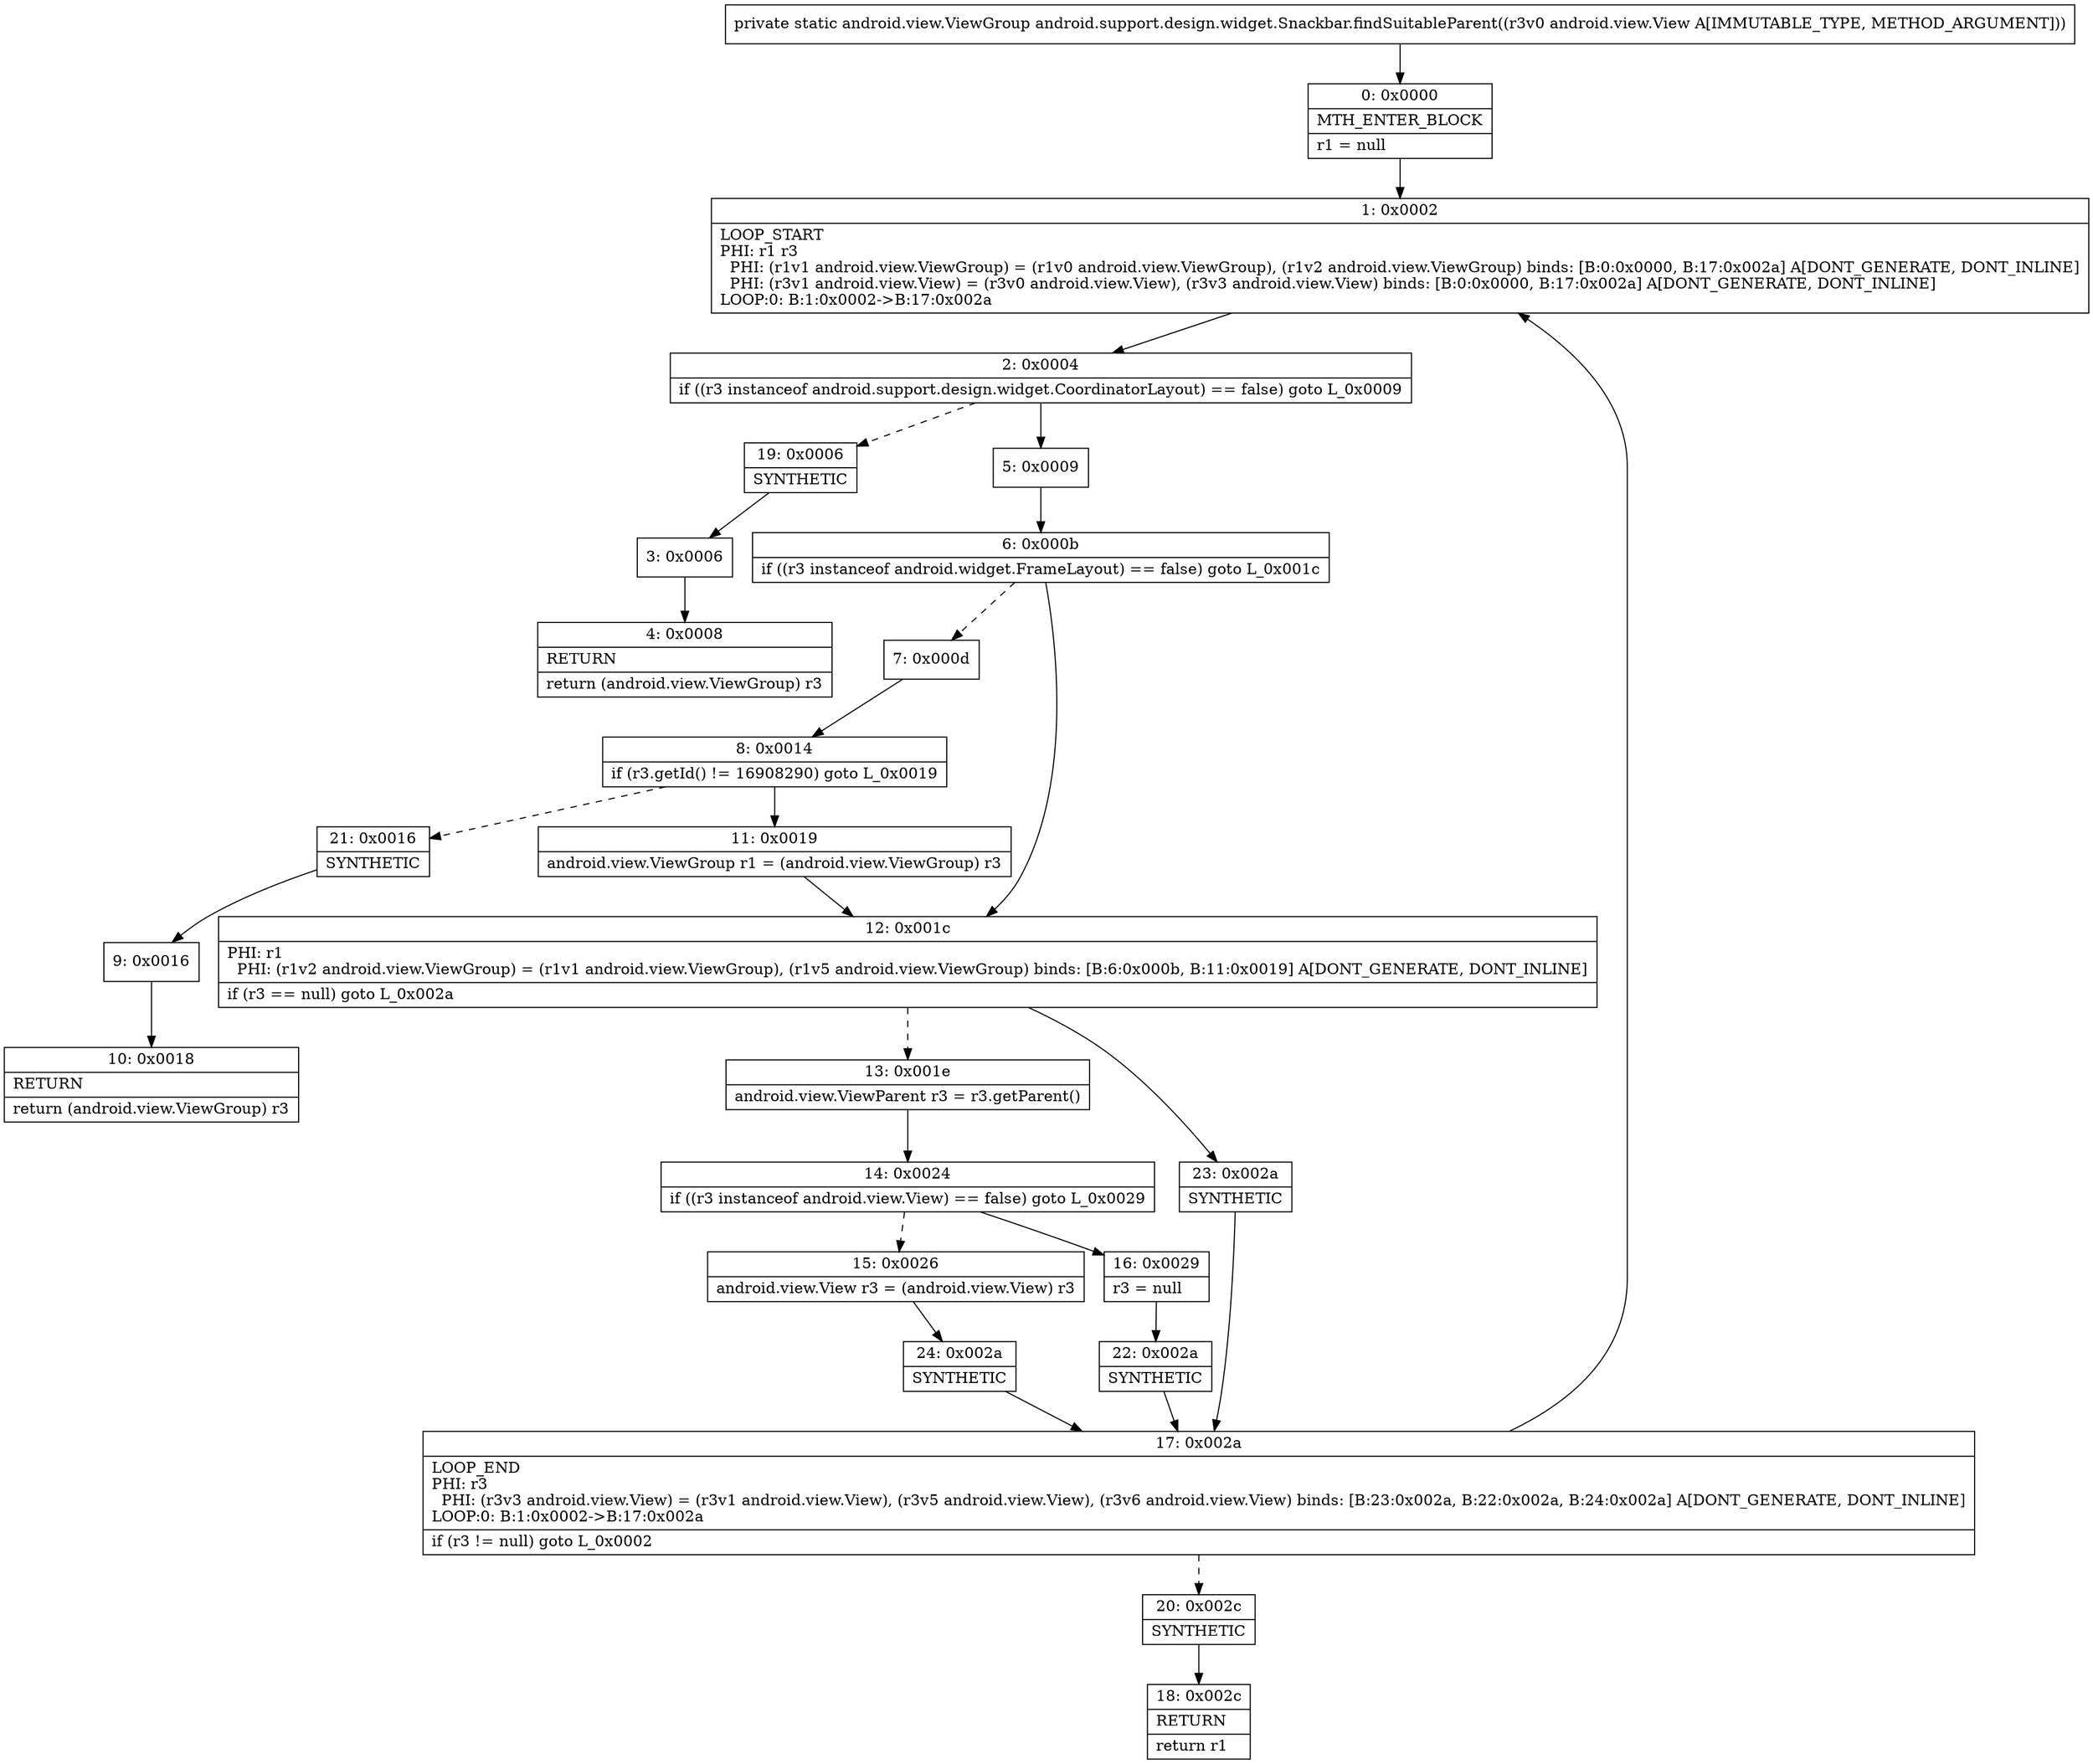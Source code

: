digraph "CFG forandroid.support.design.widget.Snackbar.findSuitableParent(Landroid\/view\/View;)Landroid\/view\/ViewGroup;" {
Node_0 [shape=record,label="{0\:\ 0x0000|MTH_ENTER_BLOCK\l|r1 = null\l}"];
Node_1 [shape=record,label="{1\:\ 0x0002|LOOP_START\lPHI: r1 r3 \l  PHI: (r1v1 android.view.ViewGroup) = (r1v0 android.view.ViewGroup), (r1v2 android.view.ViewGroup) binds: [B:0:0x0000, B:17:0x002a] A[DONT_GENERATE, DONT_INLINE]\l  PHI: (r3v1 android.view.View) = (r3v0 android.view.View), (r3v3 android.view.View) binds: [B:0:0x0000, B:17:0x002a] A[DONT_GENERATE, DONT_INLINE]\lLOOP:0: B:1:0x0002\-\>B:17:0x002a\l}"];
Node_2 [shape=record,label="{2\:\ 0x0004|if ((r3 instanceof android.support.design.widget.CoordinatorLayout) == false) goto L_0x0009\l}"];
Node_3 [shape=record,label="{3\:\ 0x0006}"];
Node_4 [shape=record,label="{4\:\ 0x0008|RETURN\l|return (android.view.ViewGroup) r3\l}"];
Node_5 [shape=record,label="{5\:\ 0x0009}"];
Node_6 [shape=record,label="{6\:\ 0x000b|if ((r3 instanceof android.widget.FrameLayout) == false) goto L_0x001c\l}"];
Node_7 [shape=record,label="{7\:\ 0x000d}"];
Node_8 [shape=record,label="{8\:\ 0x0014|if (r3.getId() != 16908290) goto L_0x0019\l}"];
Node_9 [shape=record,label="{9\:\ 0x0016}"];
Node_10 [shape=record,label="{10\:\ 0x0018|RETURN\l|return (android.view.ViewGroup) r3\l}"];
Node_11 [shape=record,label="{11\:\ 0x0019|android.view.ViewGroup r1 = (android.view.ViewGroup) r3\l}"];
Node_12 [shape=record,label="{12\:\ 0x001c|PHI: r1 \l  PHI: (r1v2 android.view.ViewGroup) = (r1v1 android.view.ViewGroup), (r1v5 android.view.ViewGroup) binds: [B:6:0x000b, B:11:0x0019] A[DONT_GENERATE, DONT_INLINE]\l|if (r3 == null) goto L_0x002a\l}"];
Node_13 [shape=record,label="{13\:\ 0x001e|android.view.ViewParent r3 = r3.getParent()\l}"];
Node_14 [shape=record,label="{14\:\ 0x0024|if ((r3 instanceof android.view.View) == false) goto L_0x0029\l}"];
Node_15 [shape=record,label="{15\:\ 0x0026|android.view.View r3 = (android.view.View) r3\l}"];
Node_16 [shape=record,label="{16\:\ 0x0029|r3 = null\l}"];
Node_17 [shape=record,label="{17\:\ 0x002a|LOOP_END\lPHI: r3 \l  PHI: (r3v3 android.view.View) = (r3v1 android.view.View), (r3v5 android.view.View), (r3v6 android.view.View) binds: [B:23:0x002a, B:22:0x002a, B:24:0x002a] A[DONT_GENERATE, DONT_INLINE]\lLOOP:0: B:1:0x0002\-\>B:17:0x002a\l|if (r3 != null) goto L_0x0002\l}"];
Node_18 [shape=record,label="{18\:\ 0x002c|RETURN\l|return r1\l}"];
Node_19 [shape=record,label="{19\:\ 0x0006|SYNTHETIC\l}"];
Node_20 [shape=record,label="{20\:\ 0x002c|SYNTHETIC\l}"];
Node_21 [shape=record,label="{21\:\ 0x0016|SYNTHETIC\l}"];
Node_22 [shape=record,label="{22\:\ 0x002a|SYNTHETIC\l}"];
Node_23 [shape=record,label="{23\:\ 0x002a|SYNTHETIC\l}"];
Node_24 [shape=record,label="{24\:\ 0x002a|SYNTHETIC\l}"];
MethodNode[shape=record,label="{private static android.view.ViewGroup android.support.design.widget.Snackbar.findSuitableParent((r3v0 android.view.View A[IMMUTABLE_TYPE, METHOD_ARGUMENT])) }"];
MethodNode -> Node_0;
Node_0 -> Node_1;
Node_1 -> Node_2;
Node_2 -> Node_5;
Node_2 -> Node_19[style=dashed];
Node_3 -> Node_4;
Node_5 -> Node_6;
Node_6 -> Node_7[style=dashed];
Node_6 -> Node_12;
Node_7 -> Node_8;
Node_8 -> Node_11;
Node_8 -> Node_21[style=dashed];
Node_9 -> Node_10;
Node_11 -> Node_12;
Node_12 -> Node_13[style=dashed];
Node_12 -> Node_23;
Node_13 -> Node_14;
Node_14 -> Node_15[style=dashed];
Node_14 -> Node_16;
Node_15 -> Node_24;
Node_16 -> Node_22;
Node_17 -> Node_1;
Node_17 -> Node_20[style=dashed];
Node_19 -> Node_3;
Node_20 -> Node_18;
Node_21 -> Node_9;
Node_22 -> Node_17;
Node_23 -> Node_17;
Node_24 -> Node_17;
}

